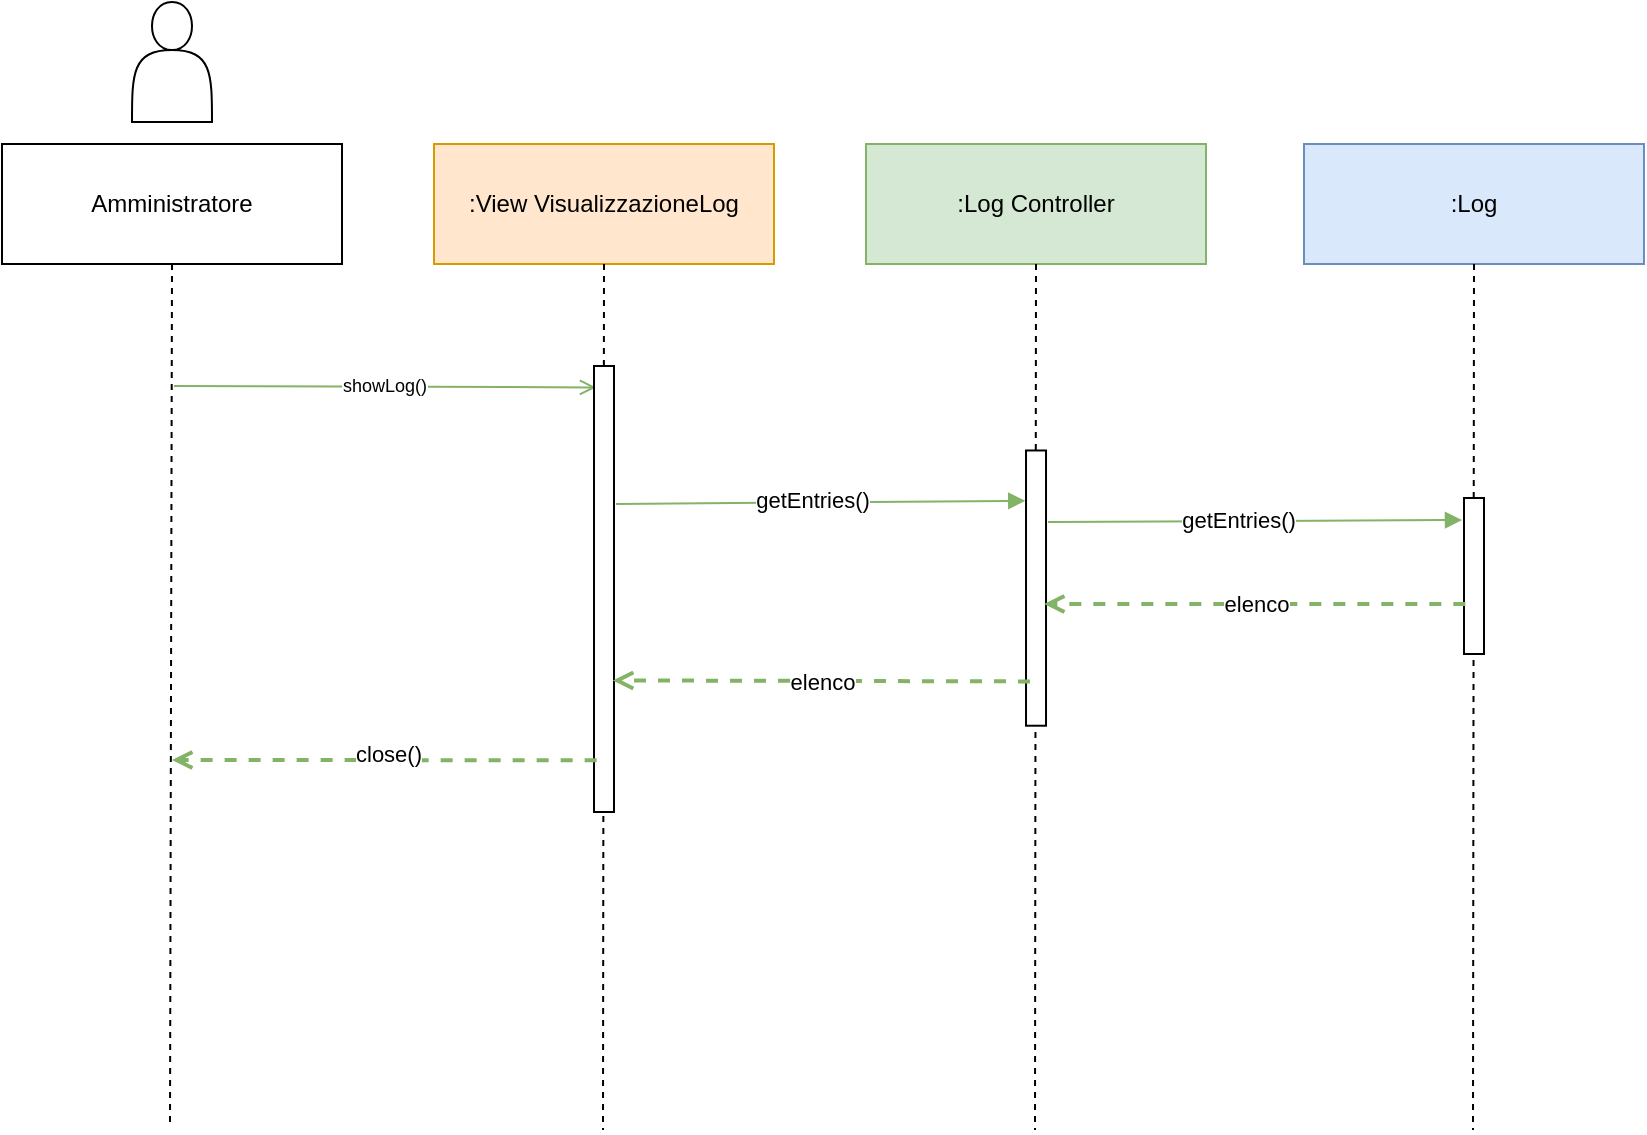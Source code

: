 <mxfile version="24.5.4" type="github">
  <diagram name="Page-1" id="8X1wSnDeJd2Tdr1RySRx">
    <mxGraphModel dx="1394" dy="1212" grid="0" gridSize="10" guides="1" tooltips="1" connect="1" arrows="1" fold="1" page="0" pageScale="1" pageWidth="850" pageHeight="1100" math="0" shadow="0">
      <root>
        <mxCell id="0" />
        <mxCell id="1" parent="0" />
        <mxCell id="pttSOghSpolccj33tgBe-1" value=":View VisualizzazioneLog" style="rounded=0;whiteSpace=wrap;html=1;fillColor=#ffe6cc;strokeColor=#d79b00;" vertex="1" parent="1">
          <mxGeometry x="256" y="41" width="170" height="60" as="geometry" />
        </mxCell>
        <mxCell id="pttSOghSpolccj33tgBe-2" value="Amministratore" style="rounded=0;whiteSpace=wrap;html=1;" vertex="1" parent="1">
          <mxGeometry x="40" y="41" width="170" height="60" as="geometry" />
        </mxCell>
        <mxCell id="pttSOghSpolccj33tgBe-3" value=":Log Controller" style="rounded=0;whiteSpace=wrap;html=1;fillColor=#d5e8d4;strokeColor=#82b366;" vertex="1" parent="1">
          <mxGeometry x="472" y="41" width="170" height="60" as="geometry" />
        </mxCell>
        <mxCell id="pttSOghSpolccj33tgBe-4" value="" style="endArrow=none;dashed=1;html=1;rounded=0;exitX=0.5;exitY=1;exitDx=0;exitDy=0;" edge="1" parent="1" source="pttSOghSpolccj33tgBe-2">
          <mxGeometry width="50" height="50" relative="1" as="geometry">
            <mxPoint x="312" y="250" as="sourcePoint" />
            <mxPoint x="124" y="530" as="targetPoint" />
          </mxGeometry>
        </mxCell>
        <mxCell id="pttSOghSpolccj33tgBe-5" value="" style="endArrow=none;dashed=1;html=1;rounded=0;exitX=0.5;exitY=1;exitDx=0;exitDy=0;" edge="1" parent="1" source="pttSOghSpolccj33tgBe-1">
          <mxGeometry width="50" height="50" relative="1" as="geometry">
            <mxPoint x="341.5" y="105" as="sourcePoint" />
            <mxPoint x="340.5" y="534" as="targetPoint" />
          </mxGeometry>
        </mxCell>
        <mxCell id="pttSOghSpolccj33tgBe-6" value="" style="endArrow=none;dashed=1;html=1;rounded=0;exitX=0.5;exitY=1;exitDx=0;exitDy=0;" edge="1" parent="1" source="pttSOghSpolccj33tgBe-3">
          <mxGeometry width="50" height="50" relative="1" as="geometry">
            <mxPoint x="557.5" y="105" as="sourcePoint" />
            <mxPoint x="556.5" y="534" as="targetPoint" />
          </mxGeometry>
        </mxCell>
        <mxCell id="pttSOghSpolccj33tgBe-7" value="" style="endArrow=open;html=1;rounded=0;endFill=0;fillColor=#d5e8d4;strokeColor=#82b366;entryX=0.048;entryY=0.9;entryDx=0;entryDy=0;entryPerimeter=0;" edge="1" parent="1" target="pttSOghSpolccj33tgBe-9">
          <mxGeometry width="50" height="50" relative="1" as="geometry">
            <mxPoint x="126" y="162" as="sourcePoint" />
            <mxPoint x="340" y="162" as="targetPoint" />
          </mxGeometry>
        </mxCell>
        <mxCell id="pttSOghSpolccj33tgBe-8" value="&lt;font style=&quot;font-size: 9px;&quot;&gt;showLog()&lt;/font&gt;" style="edgeLabel;html=1;align=center;verticalAlign=middle;resizable=0;points=[];" vertex="1" connectable="0" parent="pttSOghSpolccj33tgBe-7">
          <mxGeometry x="-0.004" y="2" relative="1" as="geometry">
            <mxPoint as="offset" />
          </mxGeometry>
        </mxCell>
        <mxCell id="pttSOghSpolccj33tgBe-9" value="" style="rounded=0;whiteSpace=wrap;html=1;rotation=90;" vertex="1" parent="1">
          <mxGeometry x="229.5" y="258.5" width="223" height="10" as="geometry" />
        </mxCell>
        <mxCell id="pttSOghSpolccj33tgBe-10" value="" style="rounded=0;whiteSpace=wrap;html=1;rotation=90;" vertex="1" parent="1">
          <mxGeometry x="488.2" y="258.05" width="137.62" height="10" as="geometry" />
        </mxCell>
        <mxCell id="pttSOghSpolccj33tgBe-11" value="" style="endArrow=block;html=1;rounded=0;endFill=1;fillColor=#d5e8d4;strokeColor=#82b366;entryX=0.183;entryY=1.039;entryDx=0;entryDy=0;entryPerimeter=0;" edge="1" parent="1" target="pttSOghSpolccj33tgBe-10">
          <mxGeometry width="50" height="50" relative="1" as="geometry">
            <mxPoint x="347" y="221" as="sourcePoint" />
            <mxPoint x="551" y="208" as="targetPoint" />
          </mxGeometry>
        </mxCell>
        <mxCell id="pttSOghSpolccj33tgBe-12" value="getEntries()" style="edgeLabel;html=1;align=center;verticalAlign=middle;resizable=0;points=[];" vertex="1" connectable="0" parent="pttSOghSpolccj33tgBe-11">
          <mxGeometry x="-0.042" y="1" relative="1" as="geometry">
            <mxPoint as="offset" />
          </mxGeometry>
        </mxCell>
        <mxCell id="pttSOghSpolccj33tgBe-13" value="" style="endArrow=block;html=1;rounded=0;endFill=1;fillColor=#d5e8d4;strokeColor=#82b366;exitX=0.5;exitY=0;exitDx=0;exitDy=0;" edge="1" parent="1">
          <mxGeometry width="50" height="50" relative="1" as="geometry">
            <mxPoint x="563" y="230" as="sourcePoint" />
            <mxPoint x="770" y="229" as="targetPoint" />
          </mxGeometry>
        </mxCell>
        <mxCell id="pttSOghSpolccj33tgBe-14" value="getEntries()" style="edgeLabel;html=1;align=center;verticalAlign=middle;resizable=0;points=[];" vertex="1" connectable="0" parent="pttSOghSpolccj33tgBe-13">
          <mxGeometry x="-0.089" y="1" relative="1" as="geometry">
            <mxPoint as="offset" />
          </mxGeometry>
        </mxCell>
        <mxCell id="pttSOghSpolccj33tgBe-15" value=":Log" style="rounded=0;whiteSpace=wrap;html=1;fillColor=#dae8fc;strokeColor=#6c8ebf;" vertex="1" parent="1">
          <mxGeometry x="691" y="41" width="170" height="60" as="geometry" />
        </mxCell>
        <mxCell id="pttSOghSpolccj33tgBe-16" value="" style="endArrow=none;dashed=1;html=1;rounded=0;exitX=0.5;exitY=1;exitDx=0;exitDy=0;" edge="1" parent="1" source="pttSOghSpolccj33tgBe-15">
          <mxGeometry width="50" height="50" relative="1" as="geometry">
            <mxPoint x="776.5" y="105" as="sourcePoint" />
            <mxPoint x="775.5" y="534" as="targetPoint" />
          </mxGeometry>
        </mxCell>
        <mxCell id="pttSOghSpolccj33tgBe-17" value="" style="rounded=0;whiteSpace=wrap;html=1;rotation=90;" vertex="1" parent="1">
          <mxGeometry x="737" y="252" width="78" height="10" as="geometry" />
        </mxCell>
        <mxCell id="pttSOghSpolccj33tgBe-18" value="" style="endArrow=open;dashed=1;html=1;strokeWidth=2;rounded=0;fillColor=#d5e8d4;strokeColor=#82b366;endFill=0;exitX=0.679;exitY=0.933;exitDx=0;exitDy=0;exitPerimeter=0;" edge="1" parent="1" source="pttSOghSpolccj33tgBe-17">
          <mxGeometry width="50" height="50" relative="1" as="geometry">
            <mxPoint x="610" y="295" as="sourcePoint" />
            <mxPoint x="561" y="271" as="targetPoint" />
          </mxGeometry>
        </mxCell>
        <mxCell id="pttSOghSpolccj33tgBe-19" value="elenco" style="edgeLabel;html=1;align=center;verticalAlign=middle;resizable=0;points=[];" vertex="1" connectable="0" parent="pttSOghSpolccj33tgBe-18">
          <mxGeometry x="-0.005" relative="1" as="geometry">
            <mxPoint as="offset" />
          </mxGeometry>
        </mxCell>
        <mxCell id="pttSOghSpolccj33tgBe-20" value="" style="endArrow=open;dashed=1;html=1;strokeWidth=2;rounded=0;fillColor=#d5e8d4;strokeColor=#82b366;endFill=0;exitX=0.839;exitY=0.801;exitDx=0;exitDy=0;exitPerimeter=0;entryX=0.705;entryY=0.057;entryDx=0;entryDy=0;entryPerimeter=0;" edge="1" parent="1" source="pttSOghSpolccj33tgBe-10" target="pttSOghSpolccj33tgBe-9">
          <mxGeometry width="50" height="50" relative="1" as="geometry">
            <mxPoint x="549" y="310" as="sourcePoint" />
            <mxPoint x="338" y="310" as="targetPoint" />
          </mxGeometry>
        </mxCell>
        <mxCell id="pttSOghSpolccj33tgBe-21" value="elenco" style="edgeLabel;html=1;align=center;verticalAlign=middle;resizable=0;points=[];" vertex="1" connectable="0" parent="pttSOghSpolccj33tgBe-20">
          <mxGeometry x="-0.005" relative="1" as="geometry">
            <mxPoint as="offset" />
          </mxGeometry>
        </mxCell>
        <mxCell id="pttSOghSpolccj33tgBe-22" value="" style="endArrow=open;dashed=1;html=1;strokeWidth=2;rounded=0;fillColor=#d5e8d4;strokeColor=#82b366;endFill=0;exitX=0.884;exitY=0.867;exitDx=0;exitDy=0;exitPerimeter=0;" edge="1" parent="1" source="pttSOghSpolccj33tgBe-9">
          <mxGeometry width="50" height="50" relative="1" as="geometry">
            <mxPoint x="333" y="348" as="sourcePoint" />
            <mxPoint x="125" y="349" as="targetPoint" />
          </mxGeometry>
        </mxCell>
        <mxCell id="pttSOghSpolccj33tgBe-23" value="&lt;font style=&quot;font-size: 9px;&quot;&gt;ok&lt;/font&gt;" style="edgeLabel;html=1;align=center;verticalAlign=middle;resizable=0;points=[];" vertex="1" connectable="0" parent="pttSOghSpolccj33tgBe-22">
          <mxGeometry x="-0.005" relative="1" as="geometry">
            <mxPoint as="offset" />
          </mxGeometry>
        </mxCell>
        <mxCell id="pttSOghSpolccj33tgBe-24" value="close()" style="edgeLabel;html=1;align=center;verticalAlign=middle;resizable=0;points=[];" vertex="1" connectable="0" parent="pttSOghSpolccj33tgBe-22">
          <mxGeometry x="-0.013" y="-3" relative="1" as="geometry">
            <mxPoint as="offset" />
          </mxGeometry>
        </mxCell>
        <mxCell id="pttSOghSpolccj33tgBe-25" value="" style="shape=actor;whiteSpace=wrap;html=1;" vertex="1" parent="1">
          <mxGeometry x="105" y="-30" width="40" height="60" as="geometry" />
        </mxCell>
      </root>
    </mxGraphModel>
  </diagram>
</mxfile>

